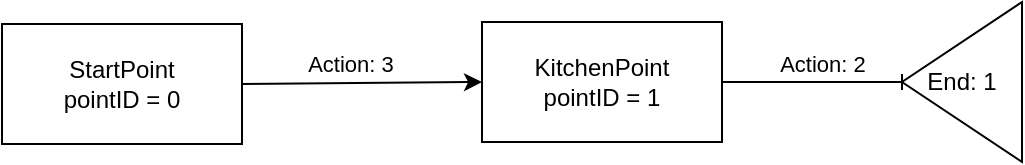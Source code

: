 <mxfile version="26.0.11">
  <diagram name="Страница — 1" id="p0ShyGb3pzNmKUtaO22K">
    <mxGraphModel dx="868" dy="449" grid="1" gridSize="10" guides="1" tooltips="1" connect="1" arrows="1" fold="1" page="1" pageScale="1" pageWidth="827" pageHeight="1169" math="0" shadow="0">
      <root>
        <mxCell id="0" />
        <mxCell id="1" parent="0" />
        <mxCell id="xmiPxxT9Rw788ktnEDXX-1" value="StartPoint&lt;div&gt;pointID = 0&lt;/div&gt;" style="rounded=0;whiteSpace=wrap;html=1;" parent="1" vertex="1">
          <mxGeometry x="350" y="251" width="120" height="60" as="geometry" />
        </mxCell>
        <mxCell id="QpHeZw29KCYezpNPyF4--2" style="edgeStyle=orthogonalEdgeStyle;rounded=0;orthogonalLoop=1;jettySize=auto;html=1;exitX=1;exitY=0.5;exitDx=0;exitDy=0;endArrow=baseDash;endFill=0;" edge="1" parent="1" source="xmiPxxT9Rw788ktnEDXX-2">
          <mxGeometry relative="1" as="geometry">
            <mxPoint x="800" y="280" as="targetPoint" />
          </mxGeometry>
        </mxCell>
        <mxCell id="QpHeZw29KCYezpNPyF4--5" value="Action: 2" style="edgeLabel;html=1;align=center;verticalAlign=middle;resizable=0;points=[];" vertex="1" connectable="0" parent="QpHeZw29KCYezpNPyF4--2">
          <mxGeometry x="0.111" y="2" relative="1" as="geometry">
            <mxPoint y="-8" as="offset" />
          </mxGeometry>
        </mxCell>
        <mxCell id="xmiPxxT9Rw788ktnEDXX-2" value="&lt;div&gt;KitchenPoint&lt;/div&gt;&lt;div&gt;pointID = 1&lt;/div&gt;" style="rounded=0;whiteSpace=wrap;html=1;" parent="1" vertex="1">
          <mxGeometry x="590" y="250" width="120" height="60" as="geometry" />
        </mxCell>
        <mxCell id="xmiPxxT9Rw788ktnEDXX-3" value="" style="endArrow=classic;html=1;rounded=0;exitX=1;exitY=0.5;exitDx=0;exitDy=0;entryX=0;entryY=0.5;entryDx=0;entryDy=0;" parent="1" source="xmiPxxT9Rw788ktnEDXX-1" target="xmiPxxT9Rw788ktnEDXX-2" edge="1">
          <mxGeometry width="50" height="50" relative="1" as="geometry">
            <mxPoint x="390" y="360" as="sourcePoint" />
            <mxPoint x="440" y="310" as="targetPoint" />
          </mxGeometry>
        </mxCell>
        <mxCell id="xmiPxxT9Rw788ktnEDXX-4" value="Action:&amp;nbsp;3" style="edgeLabel;html=1;align=center;verticalAlign=middle;resizable=0;points=[];" parent="xmiPxxT9Rw788ktnEDXX-3" vertex="1" connectable="0">
          <mxGeometry x="-0.109" relative="1" as="geometry">
            <mxPoint y="-10" as="offset" />
          </mxGeometry>
        </mxCell>
        <mxCell id="QpHeZw29KCYezpNPyF4--6" value="End: 1" style="triangle;whiteSpace=wrap;html=1;direction=west;" vertex="1" parent="1">
          <mxGeometry x="800" y="240" width="60" height="80" as="geometry" />
        </mxCell>
      </root>
    </mxGraphModel>
  </diagram>
</mxfile>
